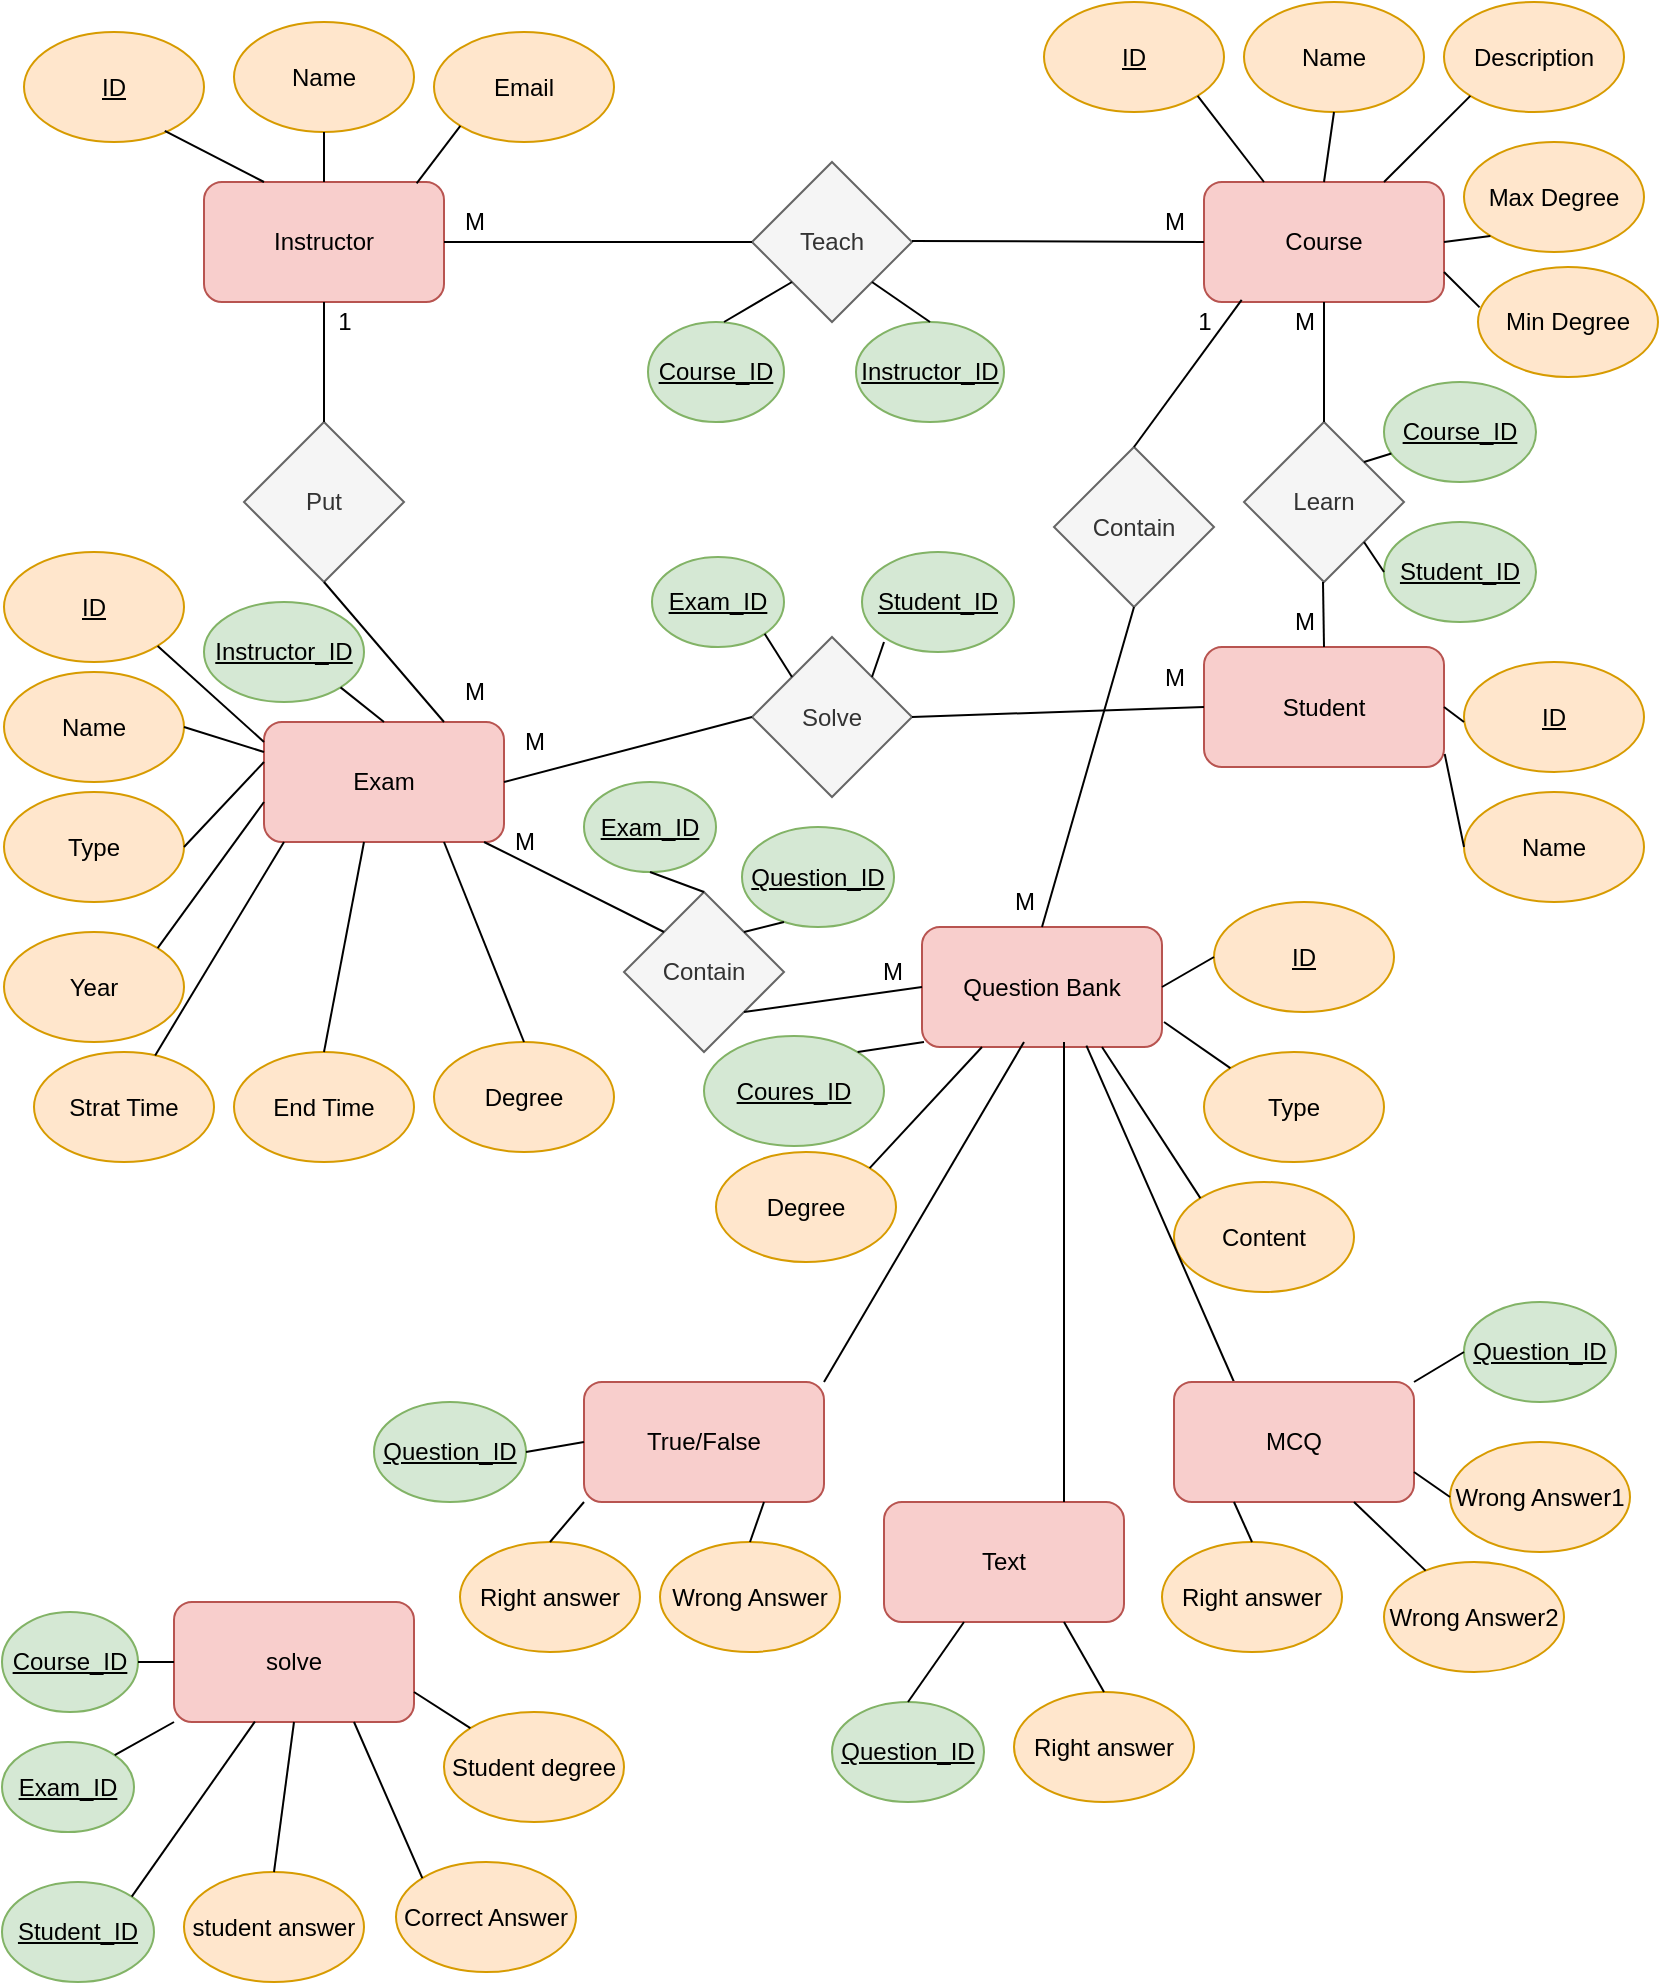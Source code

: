 <mxfile version="21.2.2" type="device">
  <diagram id="eeUPSQGnS4Wb2iKVomvQ" name="Page-1">
    <mxGraphModel dx="1877" dy="483" grid="1" gridSize="10" guides="1" tooltips="1" connect="1" arrows="1" fold="1" page="1" pageScale="1" pageWidth="827" pageHeight="1169" math="0" shadow="0">
      <root>
        <mxCell id="0" />
        <mxCell id="1" parent="0" />
        <mxCell id="kkySRi8QIne8LZKdG0_1-1" value="Question Bank" style="rounded=1;whiteSpace=wrap;html=1;fillColor=#f8cecc;strokeColor=#b85450;" parent="1" vertex="1">
          <mxGeometry x="459" y="502.5" width="120" height="60" as="geometry" />
        </mxCell>
        <mxCell id="kkySRi8QIne8LZKdG0_1-2" value="Course" style="rounded=1;whiteSpace=wrap;html=1;fillColor=#f8cecc;strokeColor=#b85450;" parent="1" vertex="1">
          <mxGeometry x="600" y="130" width="120" height="60" as="geometry" />
        </mxCell>
        <mxCell id="kkySRi8QIne8LZKdG0_1-3" value="Instructor" style="rounded=1;whiteSpace=wrap;html=1;fillColor=#f8cecc;strokeColor=#b85450;" parent="1" vertex="1">
          <mxGeometry x="100" y="130" width="120" height="60" as="geometry" />
        </mxCell>
        <mxCell id="kkySRi8QIne8LZKdG0_1-4" value="Student" style="rounded=1;whiteSpace=wrap;html=1;fillColor=#f8cecc;strokeColor=#b85450;" parent="1" vertex="1">
          <mxGeometry x="600" y="362.5" width="120" height="60" as="geometry" />
        </mxCell>
        <mxCell id="kkySRi8QIne8LZKdG0_1-5" value="Exam" style="rounded=1;whiteSpace=wrap;html=1;fillColor=#f8cecc;strokeColor=#b85450;" parent="1" vertex="1">
          <mxGeometry x="130" y="400" width="120" height="60" as="geometry" />
        </mxCell>
        <mxCell id="kkySRi8QIne8LZKdG0_1-6" value="Teach" style="rhombus;whiteSpace=wrap;html=1;fillColor=#f5f5f5;fontColor=#333333;strokeColor=#666666;" parent="1" vertex="1">
          <mxGeometry x="374" y="120" width="80" height="80" as="geometry" />
        </mxCell>
        <mxCell id="kkySRi8QIne8LZKdG0_1-7" value="Learn" style="rhombus;whiteSpace=wrap;html=1;fillColor=#f5f5f5;fontColor=#333333;strokeColor=#666666;" parent="1" vertex="1">
          <mxGeometry x="620" y="250" width="80" height="80" as="geometry" />
        </mxCell>
        <mxCell id="kkySRi8QIne8LZKdG0_1-8" value="Put" style="rhombus;whiteSpace=wrap;html=1;fillColor=#f5f5f5;fontColor=#333333;strokeColor=#666666;" parent="1" vertex="1">
          <mxGeometry x="120" y="250" width="80" height="80" as="geometry" />
        </mxCell>
        <mxCell id="kkySRi8QIne8LZKdG0_1-9" value="" style="endArrow=none;html=1;rounded=0;entryX=0;entryY=0.5;entryDx=0;entryDy=0;" parent="1" target="kkySRi8QIne8LZKdG0_1-6" edge="1">
          <mxGeometry width="50" height="50" relative="1" as="geometry">
            <mxPoint x="220" y="160" as="sourcePoint" />
            <mxPoint x="270" y="110" as="targetPoint" />
          </mxGeometry>
        </mxCell>
        <mxCell id="kkySRi8QIne8LZKdG0_1-10" value="" style="endArrow=none;html=1;rounded=0;entryX=0;entryY=0.5;entryDx=0;entryDy=0;" parent="1" target="kkySRi8QIne8LZKdG0_1-2" edge="1">
          <mxGeometry width="50" height="50" relative="1" as="geometry">
            <mxPoint x="454" y="159.5" as="sourcePoint" />
            <mxPoint x="570" y="160" as="targetPoint" />
          </mxGeometry>
        </mxCell>
        <mxCell id="kkySRi8QIne8LZKdG0_1-11" value="" style="endArrow=none;html=1;rounded=0;exitX=0.5;exitY=0;exitDx=0;exitDy=0;" parent="1" source="kkySRi8QIne8LZKdG0_1-8" edge="1">
          <mxGeometry width="50" height="50" relative="1" as="geometry">
            <mxPoint x="110" y="240" as="sourcePoint" />
            <mxPoint x="160" y="190" as="targetPoint" />
          </mxGeometry>
        </mxCell>
        <mxCell id="kkySRi8QIne8LZKdG0_1-12" value="" style="endArrow=none;html=1;rounded=0;exitX=0.75;exitY=0;exitDx=0;exitDy=0;entryX=0.5;entryY=1;entryDx=0;entryDy=0;" parent="1" source="kkySRi8QIne8LZKdG0_1-5" target="kkySRi8QIne8LZKdG0_1-8" edge="1">
          <mxGeometry width="50" height="50" relative="1" as="geometry">
            <mxPoint x="159.5" y="380" as="sourcePoint" />
            <mxPoint x="160" y="360" as="targetPoint" />
          </mxGeometry>
        </mxCell>
        <mxCell id="kkySRi8QIne8LZKdG0_1-13" value="Solve" style="rhombus;whiteSpace=wrap;html=1;fillColor=#f5f5f5;fontColor=#333333;strokeColor=#666666;" parent="1" vertex="1">
          <mxGeometry x="374" y="357.5" width="80" height="80" as="geometry" />
        </mxCell>
        <mxCell id="kkySRi8QIne8LZKdG0_1-14" value="" style="endArrow=none;html=1;rounded=0;entryX=0;entryY=0.5;entryDx=0;entryDy=0;exitX=1;exitY=0.5;exitDx=0;exitDy=0;" parent="1" source="kkySRi8QIne8LZKdG0_1-13" target="kkySRi8QIne8LZKdG0_1-4" edge="1">
          <mxGeometry width="50" height="50" relative="1" as="geometry">
            <mxPoint x="460" y="410" as="sourcePoint" />
            <mxPoint x="510" y="360" as="targetPoint" />
          </mxGeometry>
        </mxCell>
        <mxCell id="kkySRi8QIne8LZKdG0_1-15" value="" style="endArrow=none;html=1;rounded=0;exitX=1;exitY=0.5;exitDx=0;exitDy=0;entryX=0;entryY=0.5;entryDx=0;entryDy=0;" parent="1" source="kkySRi8QIne8LZKdG0_1-5" target="kkySRi8QIne8LZKdG0_1-13" edge="1">
          <mxGeometry width="50" height="50" relative="1" as="geometry">
            <mxPoint x="228" y="409.5" as="sourcePoint" />
            <mxPoint x="374" y="410" as="targetPoint" />
          </mxGeometry>
        </mxCell>
        <mxCell id="kkySRi8QIne8LZKdG0_1-16" value="" style="endArrow=none;html=1;rounded=0;" parent="1" source="kkySRi8QIne8LZKdG0_1-7" edge="1">
          <mxGeometry width="50" height="50" relative="1" as="geometry">
            <mxPoint x="610" y="240" as="sourcePoint" />
            <mxPoint x="660" y="190" as="targetPoint" />
          </mxGeometry>
        </mxCell>
        <mxCell id="kkySRi8QIne8LZKdG0_1-17" value="" style="endArrow=none;html=1;rounded=0;exitX=0.5;exitY=0;exitDx=0;exitDy=0;" parent="1" source="kkySRi8QIne8LZKdG0_1-4" edge="1">
          <mxGeometry width="50" height="50" relative="1" as="geometry">
            <mxPoint x="660" y="360" as="sourcePoint" />
            <mxPoint x="659.5" y="330" as="targetPoint" />
          </mxGeometry>
        </mxCell>
        <mxCell id="kkySRi8QIne8LZKdG0_1-18" value="Contain" style="rhombus;whiteSpace=wrap;html=1;fillColor=#f5f5f5;fontColor=#333333;strokeColor=#666666;" parent="1" vertex="1">
          <mxGeometry x="310" y="485" width="80" height="80" as="geometry" />
        </mxCell>
        <mxCell id="kkySRi8QIne8LZKdG0_1-19" value="" style="endArrow=none;html=1;rounded=0;exitX=1;exitY=1;exitDx=0;exitDy=0;entryX=0;entryY=0.5;entryDx=0;entryDy=0;" parent="1" source="kkySRi8QIne8LZKdG0_1-18" target="kkySRi8QIne8LZKdG0_1-1" edge="1">
          <mxGeometry width="50" height="50" relative="1" as="geometry">
            <mxPoint x="310" y="620" as="sourcePoint" />
            <mxPoint x="360" y="570" as="targetPoint" />
          </mxGeometry>
        </mxCell>
        <mxCell id="kkySRi8QIne8LZKdG0_1-20" value="" style="endArrow=none;html=1;rounded=0;exitX=0;exitY=0;exitDx=0;exitDy=0;entryX=0.917;entryY=1;entryDx=0;entryDy=0;entryPerimeter=0;" parent="1" source="kkySRi8QIne8LZKdG0_1-18" target="kkySRi8QIne8LZKdG0_1-5" edge="1">
          <mxGeometry width="50" height="50" relative="1" as="geometry">
            <mxPoint x="290" y="570" as="sourcePoint" />
            <mxPoint x="240" y="450" as="targetPoint" />
          </mxGeometry>
        </mxCell>
        <mxCell id="kkySRi8QIne8LZKdG0_1-23" value="&lt;u&gt;ID&lt;/u&gt;" style="ellipse;whiteSpace=wrap;html=1;fillColor=#ffe6cc;strokeColor=#d79b00;" parent="1" vertex="1">
          <mxGeometry x="605" y="490" width="90" height="55" as="geometry" />
        </mxCell>
        <mxCell id="kkySRi8QIne8LZKdG0_1-25" value="Degree" style="ellipse;whiteSpace=wrap;html=1;fillColor=#ffe6cc;strokeColor=#d79b00;" parent="1" vertex="1">
          <mxGeometry x="356" y="615" width="90" height="55" as="geometry" />
        </mxCell>
        <mxCell id="kkySRi8QIne8LZKdG0_1-26" value="Type" style="ellipse;whiteSpace=wrap;html=1;fillColor=#ffe6cc;strokeColor=#d79b00;" parent="1" vertex="1">
          <mxGeometry x="600" y="565" width="90" height="55" as="geometry" />
        </mxCell>
        <mxCell id="kkySRi8QIne8LZKdG0_1-27" value="Content" style="ellipse;whiteSpace=wrap;html=1;fillColor=#ffe6cc;strokeColor=#d79b00;" parent="1" vertex="1">
          <mxGeometry x="585" y="630" width="90" height="55" as="geometry" />
        </mxCell>
        <mxCell id="kkySRi8QIne8LZKdG0_1-29" value="&lt;u&gt;ID&lt;/u&gt;" style="ellipse;whiteSpace=wrap;html=1;fillColor=#ffe6cc;strokeColor=#d79b00;" parent="1" vertex="1">
          <mxGeometry x="10" y="55" width="90" height="55" as="geometry" />
        </mxCell>
        <mxCell id="kkySRi8QIne8LZKdG0_1-31" value="Name" style="ellipse;whiteSpace=wrap;html=1;fillColor=#ffe6cc;strokeColor=#d79b00;" parent="1" vertex="1">
          <mxGeometry x="115" y="50" width="90" height="55" as="geometry" />
        </mxCell>
        <mxCell id="kkySRi8QIne8LZKdG0_1-32" value="&lt;u&gt;ID&lt;/u&gt;" style="ellipse;whiteSpace=wrap;html=1;fillColor=#ffe6cc;strokeColor=#d79b00;" parent="1" vertex="1">
          <mxGeometry x="520" y="40" width="90" height="55" as="geometry" />
        </mxCell>
        <mxCell id="kkySRi8QIne8LZKdG0_1-33" value="Name" style="ellipse;whiteSpace=wrap;html=1;fillColor=#ffe6cc;strokeColor=#d79b00;" parent="1" vertex="1">
          <mxGeometry x="620" y="40" width="90" height="55" as="geometry" />
        </mxCell>
        <mxCell id="kkySRi8QIne8LZKdG0_1-36" value="Description" style="ellipse;whiteSpace=wrap;html=1;fillColor=#ffe6cc;strokeColor=#d79b00;" parent="1" vertex="1">
          <mxGeometry x="720" y="40" width="90" height="55" as="geometry" />
        </mxCell>
        <mxCell id="kkySRi8QIne8LZKdG0_1-37" value="Max Degree" style="ellipse;whiteSpace=wrap;html=1;fillColor=#ffe6cc;strokeColor=#d79b00;" parent="1" vertex="1">
          <mxGeometry x="730" y="110" width="90" height="55" as="geometry" />
        </mxCell>
        <mxCell id="kkySRi8QIne8LZKdG0_1-38" value="Min Degree" style="ellipse;whiteSpace=wrap;html=1;fillColor=#ffe6cc;strokeColor=#d79b00;" parent="1" vertex="1">
          <mxGeometry x="737" y="172.5" width="90" height="55" as="geometry" />
        </mxCell>
        <mxCell id="kkySRi8QIne8LZKdG0_1-39" value="&lt;u&gt;ID&lt;/u&gt;" style="ellipse;whiteSpace=wrap;html=1;fillColor=#ffe6cc;strokeColor=#d79b00;" parent="1" vertex="1">
          <mxGeometry x="730" y="370" width="90" height="55" as="geometry" />
        </mxCell>
        <mxCell id="kkySRi8QIne8LZKdG0_1-40" value="Name" style="ellipse;whiteSpace=wrap;html=1;fillColor=#ffe6cc;strokeColor=#d79b00;" parent="1" vertex="1">
          <mxGeometry x="730" y="435" width="90" height="55" as="geometry" />
        </mxCell>
        <mxCell id="kkySRi8QIne8LZKdG0_1-41" value="&lt;u&gt;ID&lt;/u&gt;" style="ellipse;whiteSpace=wrap;html=1;fillColor=#ffe6cc;strokeColor=#d79b00;" parent="1" vertex="1">
          <mxGeometry y="315" width="90" height="55" as="geometry" />
        </mxCell>
        <mxCell id="kkySRi8QIne8LZKdG0_1-42" value="Type" style="ellipse;whiteSpace=wrap;html=1;fillColor=#ffe6cc;strokeColor=#d79b00;" parent="1" vertex="1">
          <mxGeometry y="435" width="90" height="55" as="geometry" />
        </mxCell>
        <mxCell id="kkySRi8QIne8LZKdG0_1-43" value="Year" style="ellipse;whiteSpace=wrap;html=1;fillColor=#ffe6cc;strokeColor=#d79b00;" parent="1" vertex="1">
          <mxGeometry y="505" width="90" height="55" as="geometry" />
        </mxCell>
        <mxCell id="kkySRi8QIne8LZKdG0_1-44" value="Strat Time" style="ellipse;whiteSpace=wrap;html=1;fillColor=#ffe6cc;strokeColor=#d79b00;" parent="1" vertex="1">
          <mxGeometry x="15" y="565" width="90" height="55" as="geometry" />
        </mxCell>
        <mxCell id="kkySRi8QIne8LZKdG0_1-45" value="End Time" style="ellipse;whiteSpace=wrap;html=1;fillColor=#ffe6cc;strokeColor=#d79b00;" parent="1" vertex="1">
          <mxGeometry x="115" y="565" width="90" height="55" as="geometry" />
        </mxCell>
        <mxCell id="kkySRi8QIne8LZKdG0_1-46" value="Degree" style="ellipse;whiteSpace=wrap;html=1;fillColor=#ffe6cc;strokeColor=#d79b00;" parent="1" vertex="1">
          <mxGeometry x="215" y="560" width="90" height="55" as="geometry" />
        </mxCell>
        <mxCell id="kkySRi8QIne8LZKdG0_1-47" value="M" style="text;html=1;align=center;verticalAlign=middle;resizable=0;points=[];autosize=1;strokeColor=none;fillColor=none;" parent="1" vertex="1">
          <mxGeometry x="220" y="135" width="30" height="30" as="geometry" />
        </mxCell>
        <mxCell id="kkySRi8QIne8LZKdG0_1-48" value="M" style="text;html=1;align=center;verticalAlign=middle;resizable=0;points=[];autosize=1;strokeColor=none;fillColor=none;" parent="1" vertex="1">
          <mxGeometry x="570" y="135" width="30" height="30" as="geometry" />
        </mxCell>
        <mxCell id="kkySRi8QIne8LZKdG0_1-49" value="&lt;u&gt;Course_ID&lt;/u&gt;" style="ellipse;whiteSpace=wrap;html=1;fillColor=#d5e8d4;strokeColor=#82b366;" parent="1" vertex="1">
          <mxGeometry x="322" y="200" width="68" height="50" as="geometry" />
        </mxCell>
        <mxCell id="kkySRi8QIne8LZKdG0_1-50" value="&lt;u&gt;Instructor_ID&lt;/u&gt;" style="ellipse;whiteSpace=wrap;html=1;fillColor=#d5e8d4;strokeColor=#82b366;" parent="1" vertex="1">
          <mxGeometry x="426" y="200" width="74" height="50" as="geometry" />
        </mxCell>
        <mxCell id="kkySRi8QIne8LZKdG0_1-51" value="1" style="text;html=1;align=center;verticalAlign=middle;resizable=0;points=[];autosize=1;strokeColor=none;fillColor=none;" parent="1" vertex="1">
          <mxGeometry x="155" y="185" width="30" height="30" as="geometry" />
        </mxCell>
        <mxCell id="kkySRi8QIne8LZKdG0_1-52" value="M" style="text;html=1;align=center;verticalAlign=middle;resizable=0;points=[];autosize=1;strokeColor=none;fillColor=none;" parent="1" vertex="1">
          <mxGeometry x="220" y="370" width="30" height="30" as="geometry" />
        </mxCell>
        <mxCell id="kkySRi8QIne8LZKdG0_1-54" value="&lt;u&gt;Instructor_ID&lt;/u&gt;" style="ellipse;whiteSpace=wrap;html=1;fillColor=#d5e8d4;strokeColor=#82b366;" parent="1" vertex="1">
          <mxGeometry x="100" y="340" width="80" height="50" as="geometry" />
        </mxCell>
        <mxCell id="kkySRi8QIne8LZKdG0_1-55" value="M" style="text;html=1;align=center;verticalAlign=middle;resizable=0;points=[];autosize=1;strokeColor=none;fillColor=none;" parent="1" vertex="1">
          <mxGeometry x="245" y="445" width="30" height="30" as="geometry" />
        </mxCell>
        <mxCell id="kkySRi8QIne8LZKdG0_1-56" value="M" style="text;html=1;align=center;verticalAlign=middle;resizable=0;points=[];autosize=1;strokeColor=none;fillColor=none;" parent="1" vertex="1">
          <mxGeometry x="429" y="510" width="30" height="30" as="geometry" />
        </mxCell>
        <mxCell id="kkySRi8QIne8LZKdG0_1-57" value="&lt;u&gt;Question_ID&lt;/u&gt;" style="ellipse;whiteSpace=wrap;html=1;fillColor=#d5e8d4;strokeColor=#82b366;" parent="1" vertex="1">
          <mxGeometry x="369" y="452.5" width="76" height="50" as="geometry" />
        </mxCell>
        <mxCell id="kkySRi8QIne8LZKdG0_1-58" value="&lt;u&gt;Exam_ID&lt;/u&gt;" style="ellipse;whiteSpace=wrap;html=1;fillColor=#d5e8d4;strokeColor=#82b366;" parent="1" vertex="1">
          <mxGeometry x="290" y="430" width="66" height="45" as="geometry" />
        </mxCell>
        <mxCell id="kkySRi8QIne8LZKdG0_1-59" value="M" style="text;html=1;align=center;verticalAlign=middle;resizable=0;points=[];autosize=1;strokeColor=none;fillColor=none;" parent="1" vertex="1">
          <mxGeometry x="250" y="395" width="30" height="30" as="geometry" />
        </mxCell>
        <mxCell id="kkySRi8QIne8LZKdG0_1-60" value="M" style="text;html=1;align=center;verticalAlign=middle;resizable=0;points=[];autosize=1;strokeColor=none;fillColor=none;" parent="1" vertex="1">
          <mxGeometry x="570" y="362.5" width="30" height="30" as="geometry" />
        </mxCell>
        <mxCell id="kkySRi8QIne8LZKdG0_1-61" value="&lt;u&gt;Student_ID&lt;/u&gt;" style="ellipse;whiteSpace=wrap;html=1;fillColor=#d5e8d4;strokeColor=#82b366;" parent="1" vertex="1">
          <mxGeometry x="429" y="315" width="76" height="50" as="geometry" />
        </mxCell>
        <mxCell id="kkySRi8QIne8LZKdG0_1-62" value="&lt;u&gt;Exam_ID&lt;/u&gt;" style="ellipse;whiteSpace=wrap;html=1;fillColor=#d5e8d4;strokeColor=#82b366;" parent="1" vertex="1">
          <mxGeometry x="324" y="317.5" width="66" height="45" as="geometry" />
        </mxCell>
        <mxCell id="kkySRi8QIne8LZKdG0_1-63" value="M" style="text;html=1;align=center;verticalAlign=middle;resizable=0;points=[];autosize=1;strokeColor=none;fillColor=none;" parent="1" vertex="1">
          <mxGeometry x="635" y="185" width="30" height="30" as="geometry" />
        </mxCell>
        <mxCell id="kkySRi8QIne8LZKdG0_1-64" value="M" style="text;html=1;align=center;verticalAlign=middle;resizable=0;points=[];autosize=1;strokeColor=none;fillColor=none;" parent="1" vertex="1">
          <mxGeometry x="635" y="335" width="30" height="30" as="geometry" />
        </mxCell>
        <mxCell id="kkySRi8QIne8LZKdG0_1-66" value="&lt;u&gt;Student_ID&lt;/u&gt;" style="ellipse;whiteSpace=wrap;html=1;fillColor=#d5e8d4;strokeColor=#82b366;" parent="1" vertex="1">
          <mxGeometry x="690" y="300" width="76" height="50" as="geometry" />
        </mxCell>
        <mxCell id="kkySRi8QIne8LZKdG0_1-67" value="&lt;u&gt;Course_ID&lt;/u&gt;" style="ellipse;whiteSpace=wrap;html=1;fillColor=#d5e8d4;strokeColor=#82b366;" parent="1" vertex="1">
          <mxGeometry x="690" y="230" width="76" height="50" as="geometry" />
        </mxCell>
        <mxCell id="kkySRi8QIne8LZKdG0_1-68" value="Contain" style="rhombus;whiteSpace=wrap;html=1;fillColor=#f5f5f5;fontColor=#333333;strokeColor=#666666;" parent="1" vertex="1">
          <mxGeometry x="525" y="262.5" width="80" height="80" as="geometry" />
        </mxCell>
        <mxCell id="kkySRi8QIne8LZKdG0_1-69" value="" style="endArrow=none;html=1;rounded=0;entryX=0.5;entryY=1;entryDx=0;entryDy=0;exitX=0.5;exitY=0;exitDx=0;exitDy=0;" parent="1" source="kkySRi8QIne8LZKdG0_1-1" target="kkySRi8QIne8LZKdG0_1-68" edge="1">
          <mxGeometry width="50" height="50" relative="1" as="geometry">
            <mxPoint x="500" y="480" as="sourcePoint" />
            <mxPoint x="570" y="450" as="targetPoint" />
          </mxGeometry>
        </mxCell>
        <mxCell id="kkySRi8QIne8LZKdG0_1-70" value="" style="endArrow=none;html=1;rounded=0;exitX=0.5;exitY=0;exitDx=0;exitDy=0;entryX=0.157;entryY=0.983;entryDx=0;entryDy=0;entryPerimeter=0;" parent="1" source="kkySRi8QIne8LZKdG0_1-68" target="kkySRi8QIne8LZKdG0_1-2" edge="1">
          <mxGeometry width="50" height="50" relative="1" as="geometry">
            <mxPoint x="570" y="250" as="sourcePoint" />
            <mxPoint x="620" y="200" as="targetPoint" />
          </mxGeometry>
        </mxCell>
        <mxCell id="kkySRi8QIne8LZKdG0_1-72" value="1" style="text;html=1;align=center;verticalAlign=middle;resizable=0;points=[];autosize=1;strokeColor=none;fillColor=none;" parent="1" vertex="1">
          <mxGeometry x="585" y="185" width="30" height="30" as="geometry" />
        </mxCell>
        <mxCell id="kkySRi8QIne8LZKdG0_1-73" value="M" style="text;html=1;align=center;verticalAlign=middle;resizable=0;points=[];autosize=1;strokeColor=none;fillColor=none;" parent="1" vertex="1">
          <mxGeometry x="495" y="475" width="30" height="30" as="geometry" />
        </mxCell>
        <mxCell id="kkySRi8QIne8LZKdG0_1-74" value="&lt;u&gt;Coures_ID&lt;/u&gt;" style="ellipse;whiteSpace=wrap;html=1;fillColor=#d5e8d4;strokeColor=#82b366;" parent="1" vertex="1">
          <mxGeometry x="350" y="557" width="90" height="55" as="geometry" />
        </mxCell>
        <mxCell id="kkySRi8QIne8LZKdG0_1-76" value="" style="endArrow=none;html=1;rounded=0;exitX=0.25;exitY=0;exitDx=0;exitDy=0;entryX=1;entryY=1;entryDx=0;entryDy=0;" parent="1" source="kkySRi8QIne8LZKdG0_1-2" target="kkySRi8QIne8LZKdG0_1-32" edge="1">
          <mxGeometry width="50" height="50" relative="1" as="geometry">
            <mxPoint x="530" y="150" as="sourcePoint" />
            <mxPoint x="580" y="100" as="targetPoint" />
          </mxGeometry>
        </mxCell>
        <mxCell id="kkySRi8QIne8LZKdG0_1-77" value="" style="endArrow=none;html=1;rounded=0;entryX=0.5;entryY=1;entryDx=0;entryDy=0;exitX=0.5;exitY=0;exitDx=0;exitDy=0;" parent="1" source="kkySRi8QIne8LZKdG0_1-2" target="kkySRi8QIne8LZKdG0_1-33" edge="1">
          <mxGeometry width="50" height="50" relative="1" as="geometry">
            <mxPoint x="640" y="140" as="sourcePoint" />
            <mxPoint x="607" y="97" as="targetPoint" />
          </mxGeometry>
        </mxCell>
        <mxCell id="kkySRi8QIne8LZKdG0_1-78" value="" style="endArrow=none;html=1;rounded=0;exitX=0;exitY=1;exitDx=0;exitDy=0;entryX=0.75;entryY=0;entryDx=0;entryDy=0;" parent="1" source="kkySRi8QIne8LZKdG0_1-36" target="kkySRi8QIne8LZKdG0_1-2" edge="1">
          <mxGeometry width="50" height="50" relative="1" as="geometry">
            <mxPoint x="650" y="150" as="sourcePoint" />
            <mxPoint x="617" y="107" as="targetPoint" />
          </mxGeometry>
        </mxCell>
        <mxCell id="kkySRi8QIne8LZKdG0_1-79" value="" style="endArrow=none;html=1;rounded=0;exitX=0;exitY=1;exitDx=0;exitDy=0;entryX=1;entryY=0.5;entryDx=0;entryDy=0;" parent="1" source="kkySRi8QIne8LZKdG0_1-37" target="kkySRi8QIne8LZKdG0_1-2" edge="1">
          <mxGeometry width="50" height="50" relative="1" as="geometry">
            <mxPoint x="660" y="160" as="sourcePoint" />
            <mxPoint x="627" y="117" as="targetPoint" />
          </mxGeometry>
        </mxCell>
        <mxCell id="kkySRi8QIne8LZKdG0_1-80" value="" style="endArrow=none;html=1;rounded=0;exitX=1;exitY=0.75;exitDx=0;exitDy=0;entryX=0.009;entryY=0.367;entryDx=0;entryDy=0;entryPerimeter=0;" parent="1" source="kkySRi8QIne8LZKdG0_1-2" target="kkySRi8QIne8LZKdG0_1-38" edge="1">
          <mxGeometry width="50" height="50" relative="1" as="geometry">
            <mxPoint x="670" y="170" as="sourcePoint" />
            <mxPoint x="637" y="127" as="targetPoint" />
          </mxGeometry>
        </mxCell>
        <mxCell id="kkySRi8QIne8LZKdG0_1-81" value="" style="endArrow=none;html=1;rounded=0;exitX=1;exitY=0;exitDx=0;exitDy=0;" parent="1" source="kkySRi8QIne8LZKdG0_1-7" target="kkySRi8QIne8LZKdG0_1-67" edge="1">
          <mxGeometry width="50" height="50" relative="1" as="geometry">
            <mxPoint x="650" y="320" as="sourcePoint" />
            <mxPoint x="700" y="270" as="targetPoint" />
          </mxGeometry>
        </mxCell>
        <mxCell id="kkySRi8QIne8LZKdG0_1-82" value="" style="endArrow=none;html=1;rounded=0;exitX=0;exitY=0.5;exitDx=0;exitDy=0;" parent="1" source="kkySRi8QIne8LZKdG0_1-66" edge="1">
          <mxGeometry width="50" height="50" relative="1" as="geometry">
            <mxPoint x="630" y="360" as="sourcePoint" />
            <mxPoint x="680" y="310" as="targetPoint" />
          </mxGeometry>
        </mxCell>
        <mxCell id="kkySRi8QIne8LZKdG0_1-83" value="" style="endArrow=none;html=1;rounded=0;exitX=1;exitY=0.5;exitDx=0;exitDy=0;" parent="1" source="kkySRi8QIne8LZKdG0_1-4" edge="1">
          <mxGeometry width="50" height="50" relative="1" as="geometry">
            <mxPoint x="720" y="420" as="sourcePoint" />
            <mxPoint x="730" y="400" as="targetPoint" />
          </mxGeometry>
        </mxCell>
        <mxCell id="kkySRi8QIne8LZKdG0_1-84" value="" style="endArrow=none;html=1;rounded=0;exitX=0;exitY=0.5;exitDx=0;exitDy=0;entryX=1.003;entryY=0.892;entryDx=0;entryDy=0;entryPerimeter=0;" parent="1" source="kkySRi8QIne8LZKdG0_1-40" target="kkySRi8QIne8LZKdG0_1-4" edge="1">
          <mxGeometry width="50" height="50" relative="1" as="geometry">
            <mxPoint x="670" y="480" as="sourcePoint" />
            <mxPoint x="720" y="430" as="targetPoint" />
          </mxGeometry>
        </mxCell>
        <mxCell id="kkySRi8QIne8LZKdG0_1-85" value="" style="endArrow=none;html=1;rounded=0;exitX=1;exitY=0.5;exitDx=0;exitDy=0;entryX=0;entryY=0.5;entryDx=0;entryDy=0;" parent="1" source="kkySRi8QIne8LZKdG0_1-1" target="kkySRi8QIne8LZKdG0_1-23" edge="1">
          <mxGeometry width="50" height="50" relative="1" as="geometry">
            <mxPoint x="560" y="570" as="sourcePoint" />
            <mxPoint x="610" y="520" as="targetPoint" />
          </mxGeometry>
        </mxCell>
        <mxCell id="kkySRi8QIne8LZKdG0_1-86" value="" style="endArrow=none;html=1;rounded=0;exitX=0;exitY=0;exitDx=0;exitDy=0;" parent="1" source="kkySRi8QIne8LZKdG0_1-26" edge="1">
          <mxGeometry width="50" height="50" relative="1" as="geometry">
            <mxPoint x="530" y="600" as="sourcePoint" />
            <mxPoint x="580" y="550" as="targetPoint" />
          </mxGeometry>
        </mxCell>
        <mxCell id="kkySRi8QIne8LZKdG0_1-87" value="" style="endArrow=none;html=1;rounded=0;exitX=0;exitY=0;exitDx=0;exitDy=0;entryX=0.75;entryY=1;entryDx=0;entryDy=0;" parent="1" source="kkySRi8QIne8LZKdG0_1-27" target="kkySRi8QIne8LZKdG0_1-1" edge="1">
          <mxGeometry width="50" height="50" relative="1" as="geometry">
            <mxPoint x="520" y="610" as="sourcePoint" />
            <mxPoint x="550" y="570" as="targetPoint" />
          </mxGeometry>
        </mxCell>
        <mxCell id="kkySRi8QIne8LZKdG0_1-88" value="" style="endArrow=none;html=1;rounded=0;entryX=0.685;entryY=0.988;entryDx=0;entryDy=0;exitX=0.25;exitY=0;exitDx=0;exitDy=0;entryPerimeter=0;" parent="1" source="M-YUMPjIYdoPp0YfRwuf-3" target="kkySRi8QIne8LZKdG0_1-1" edge="1">
          <mxGeometry width="50" height="50" relative="1" as="geometry">
            <mxPoint x="534" y="640" as="sourcePoint" />
            <mxPoint x="540" y="560" as="targetPoint" />
          </mxGeometry>
        </mxCell>
        <mxCell id="kkySRi8QIne8LZKdG0_1-89" value="" style="endArrow=none;html=1;rounded=0;exitX=1;exitY=0;exitDx=0;exitDy=0;entryX=0.25;entryY=1;entryDx=0;entryDy=0;" parent="1" source="kkySRi8QIne8LZKdG0_1-25" target="kkySRi8QIne8LZKdG0_1-1" edge="1">
          <mxGeometry width="50" height="50" relative="1" as="geometry">
            <mxPoint x="450" y="610" as="sourcePoint" />
            <mxPoint x="500" y="560" as="targetPoint" />
          </mxGeometry>
        </mxCell>
        <mxCell id="kkySRi8QIne8LZKdG0_1-90" value="" style="endArrow=none;html=1;rounded=0;exitX=1;exitY=0;exitDx=0;exitDy=0;" parent="1" source="kkySRi8QIne8LZKdG0_1-74" edge="1">
          <mxGeometry width="50" height="50" relative="1" as="geometry">
            <mxPoint x="410" y="610" as="sourcePoint" />
            <mxPoint x="460" y="560" as="targetPoint" />
          </mxGeometry>
        </mxCell>
        <mxCell id="kkySRi8QIne8LZKdG0_1-91" value="" style="endArrow=none;html=1;rounded=0;exitX=1;exitY=0;exitDx=0;exitDy=0;" parent="1" source="kkySRi8QIne8LZKdG0_1-18" edge="1">
          <mxGeometry width="50" height="50" relative="1" as="geometry">
            <mxPoint x="340" y="550" as="sourcePoint" />
            <mxPoint x="390" y="500" as="targetPoint" />
          </mxGeometry>
        </mxCell>
        <mxCell id="kkySRi8QIne8LZKdG0_1-92" value="" style="endArrow=none;html=1;rounded=0;exitX=0.5;exitY=0;exitDx=0;exitDy=0;entryX=0.5;entryY=1;entryDx=0;entryDy=0;" parent="1" source="kkySRi8QIne8LZKdG0_1-18" target="kkySRi8QIne8LZKdG0_1-58" edge="1">
          <mxGeometry width="50" height="50" relative="1" as="geometry">
            <mxPoint x="350" y="470" as="sourcePoint" />
            <mxPoint x="400" y="420" as="targetPoint" />
          </mxGeometry>
        </mxCell>
        <mxCell id="kkySRi8QIne8LZKdG0_1-93" value="" style="endArrow=none;html=1;rounded=0;exitX=0.5;exitY=0;exitDx=0;exitDy=0;" parent="1" source="kkySRi8QIne8LZKdG0_1-46" edge="1">
          <mxGeometry width="50" height="50" relative="1" as="geometry">
            <mxPoint x="170" y="510" as="sourcePoint" />
            <mxPoint x="220" y="460" as="targetPoint" />
          </mxGeometry>
        </mxCell>
        <mxCell id="kkySRi8QIne8LZKdG0_1-94" value="" style="endArrow=none;html=1;rounded=0;exitX=0.5;exitY=0;exitDx=0;exitDy=0;" parent="1" source="kkySRi8QIne8LZKdG0_1-45" edge="1">
          <mxGeometry width="50" height="50" relative="1" as="geometry">
            <mxPoint x="130" y="510" as="sourcePoint" />
            <mxPoint x="180" y="460" as="targetPoint" />
          </mxGeometry>
        </mxCell>
        <mxCell id="kkySRi8QIne8LZKdG0_1-95" value="" style="endArrow=none;html=1;rounded=0;" parent="1" source="kkySRi8QIne8LZKdG0_1-44" edge="1">
          <mxGeometry width="50" height="50" relative="1" as="geometry">
            <mxPoint x="90" y="510" as="sourcePoint" />
            <mxPoint x="140" y="460" as="targetPoint" />
          </mxGeometry>
        </mxCell>
        <mxCell id="kkySRi8QIne8LZKdG0_1-96" value="" style="endArrow=none;html=1;rounded=0;exitX=1;exitY=0;exitDx=0;exitDy=0;" parent="1" source="kkySRi8QIne8LZKdG0_1-43" edge="1">
          <mxGeometry width="50" height="50" relative="1" as="geometry">
            <mxPoint x="80" y="490" as="sourcePoint" />
            <mxPoint x="130" y="440" as="targetPoint" />
          </mxGeometry>
        </mxCell>
        <mxCell id="kkySRi8QIne8LZKdG0_1-97" value="" style="endArrow=none;html=1;rounded=0;exitX=1;exitY=0.5;exitDx=0;exitDy=0;" parent="1" source="kkySRi8QIne8LZKdG0_1-42" edge="1">
          <mxGeometry width="50" height="50" relative="1" as="geometry">
            <mxPoint x="80" y="470" as="sourcePoint" />
            <mxPoint x="130" y="420" as="targetPoint" />
          </mxGeometry>
        </mxCell>
        <mxCell id="kkySRi8QIne8LZKdG0_1-98" value="" style="endArrow=none;html=1;rounded=0;exitX=1;exitY=1;exitDx=0;exitDy=0;" parent="1" source="kkySRi8QIne8LZKdG0_1-41" edge="1">
          <mxGeometry width="50" height="50" relative="1" as="geometry">
            <mxPoint x="80" y="460" as="sourcePoint" />
            <mxPoint x="130" y="410" as="targetPoint" />
          </mxGeometry>
        </mxCell>
        <mxCell id="kkySRi8QIne8LZKdG0_1-99" value="" style="endArrow=none;html=1;rounded=0;entryX=1;entryY=1;entryDx=0;entryDy=0;exitX=0.5;exitY=0;exitDx=0;exitDy=0;" parent="1" source="kkySRi8QIne8LZKdG0_1-5" target="kkySRi8QIne8LZKdG0_1-54" edge="1">
          <mxGeometry width="50" height="50" relative="1" as="geometry">
            <mxPoint x="130" y="430" as="sourcePoint" />
            <mxPoint x="180" y="380" as="targetPoint" />
          </mxGeometry>
        </mxCell>
        <mxCell id="kkySRi8QIne8LZKdG0_1-100" value="" style="endArrow=none;html=1;rounded=0;exitX=0.5;exitY=0;exitDx=0;exitDy=0;entryX=0.5;entryY=1;entryDx=0;entryDy=0;" parent="1" source="kkySRi8QIne8LZKdG0_1-3" target="kkySRi8QIne8LZKdG0_1-31" edge="1">
          <mxGeometry width="50" height="50" relative="1" as="geometry">
            <mxPoint x="140" y="150" as="sourcePoint" />
            <mxPoint x="190" y="100" as="targetPoint" />
          </mxGeometry>
        </mxCell>
        <mxCell id="kkySRi8QIne8LZKdG0_1-101" value="" style="endArrow=none;html=1;rounded=0;exitX=0.25;exitY=0;exitDx=0;exitDy=0;entryX=0.782;entryY=0.898;entryDx=0;entryDy=0;entryPerimeter=0;" parent="1" source="kkySRi8QIne8LZKdG0_1-3" target="kkySRi8QIne8LZKdG0_1-29" edge="1">
          <mxGeometry width="50" height="50" relative="1" as="geometry">
            <mxPoint x="40" y="150" as="sourcePoint" />
            <mxPoint x="90" y="100" as="targetPoint" />
          </mxGeometry>
        </mxCell>
        <mxCell id="kkySRi8QIne8LZKdG0_1-102" value="" style="endArrow=none;html=1;rounded=0;exitX=0.559;exitY=0;exitDx=0;exitDy=0;exitPerimeter=0;entryX=0;entryY=1;entryDx=0;entryDy=0;" parent="1" source="kkySRi8QIne8LZKdG0_1-49" target="kkySRi8QIne8LZKdG0_1-6" edge="1">
          <mxGeometry width="50" height="50" relative="1" as="geometry">
            <mxPoint x="340" y="230" as="sourcePoint" />
            <mxPoint x="390" y="180" as="targetPoint" />
          </mxGeometry>
        </mxCell>
        <mxCell id="kkySRi8QIne8LZKdG0_1-103" value="" style="endArrow=none;html=1;rounded=0;exitX=0.5;exitY=0;exitDx=0;exitDy=0;entryX=1;entryY=1;entryDx=0;entryDy=0;" parent="1" source="kkySRi8QIne8LZKdG0_1-50" target="kkySRi8QIne8LZKdG0_1-6" edge="1">
          <mxGeometry width="50" height="50" relative="1" as="geometry">
            <mxPoint x="400" y="230" as="sourcePoint" />
            <mxPoint x="450" y="180" as="targetPoint" />
          </mxGeometry>
        </mxCell>
        <mxCell id="kkySRi8QIne8LZKdG0_1-104" value="" style="endArrow=none;html=1;rounded=0;exitX=1;exitY=0;exitDx=0;exitDy=0;" parent="1" source="kkySRi8QIne8LZKdG0_1-13" edge="1">
          <mxGeometry width="50" height="50" relative="1" as="geometry">
            <mxPoint x="400" y="390" as="sourcePoint" />
            <mxPoint x="440" y="360" as="targetPoint" />
          </mxGeometry>
        </mxCell>
        <mxCell id="kkySRi8QIne8LZKdG0_1-105" value="" style="endArrow=none;html=1;rounded=0;exitX=0;exitY=0;exitDx=0;exitDy=0;entryX=1;entryY=1;entryDx=0;entryDy=0;" parent="1" source="kkySRi8QIne8LZKdG0_1-13" target="kkySRi8QIne8LZKdG0_1-62" edge="1">
          <mxGeometry width="50" height="50" relative="1" as="geometry">
            <mxPoint x="260" y="340" as="sourcePoint" />
            <mxPoint x="380" y="340" as="targetPoint" />
          </mxGeometry>
        </mxCell>
        <mxCell id="L344_sld_UzKIZVO7bmH-2" value="Email" style="ellipse;whiteSpace=wrap;html=1;fillColor=#ffe6cc;strokeColor=#d79b00;" parent="1" vertex="1">
          <mxGeometry x="215" y="55" width="90" height="55" as="geometry" />
        </mxCell>
        <mxCell id="L344_sld_UzKIZVO7bmH-4" value="" style="endArrow=none;html=1;rounded=0;exitX=0.886;exitY=0.011;exitDx=0;exitDy=0;exitPerimeter=0;entryX=0;entryY=1;entryDx=0;entryDy=0;" parent="1" source="kkySRi8QIne8LZKdG0_1-3" target="L344_sld_UzKIZVO7bmH-2" edge="1">
          <mxGeometry width="50" height="50" relative="1" as="geometry">
            <mxPoint x="200" y="160" as="sourcePoint" />
            <mxPoint x="250" y="110" as="targetPoint" />
          </mxGeometry>
        </mxCell>
        <mxCell id="M-YUMPjIYdoPp0YfRwuf-1" value="Name" style="ellipse;whiteSpace=wrap;html=1;fillColor=#ffe6cc;strokeColor=#d79b00;" vertex="1" parent="1">
          <mxGeometry y="375" width="90" height="55" as="geometry" />
        </mxCell>
        <mxCell id="M-YUMPjIYdoPp0YfRwuf-2" value="" style="endArrow=none;html=1;rounded=0;exitX=1;exitY=0.5;exitDx=0;exitDy=0;entryX=0;entryY=0.25;entryDx=0;entryDy=0;" edge="1" parent="1" source="M-YUMPjIYdoPp0YfRwuf-1" target="kkySRi8QIne8LZKdG0_1-5">
          <mxGeometry width="50" height="50" relative="1" as="geometry">
            <mxPoint x="100" y="460" as="sourcePoint" />
            <mxPoint x="150" y="410" as="targetPoint" />
          </mxGeometry>
        </mxCell>
        <mxCell id="M-YUMPjIYdoPp0YfRwuf-3" value="MCQ" style="rounded=1;whiteSpace=wrap;html=1;fillColor=#f8cecc;strokeColor=#b85450;" vertex="1" parent="1">
          <mxGeometry x="585" y="730" width="120" height="60" as="geometry" />
        </mxCell>
        <mxCell id="M-YUMPjIYdoPp0YfRwuf-4" value="Text" style="rounded=1;whiteSpace=wrap;html=1;fillColor=#f8cecc;strokeColor=#b85450;" vertex="1" parent="1">
          <mxGeometry x="440" y="790" width="120" height="60" as="geometry" />
        </mxCell>
        <mxCell id="M-YUMPjIYdoPp0YfRwuf-5" value="True/False" style="rounded=1;whiteSpace=wrap;html=1;fillColor=#f8cecc;strokeColor=#b85450;" vertex="1" parent="1">
          <mxGeometry x="290" y="730" width="120" height="60" as="geometry" />
        </mxCell>
        <mxCell id="M-YUMPjIYdoPp0YfRwuf-6" value="" style="endArrow=none;html=1;rounded=0;exitX=0.75;exitY=0;exitDx=0;exitDy=0;" edge="1" parent="1" source="M-YUMPjIYdoPp0YfRwuf-4">
          <mxGeometry width="50" height="50" relative="1" as="geometry">
            <mxPoint x="480" y="610" as="sourcePoint" />
            <mxPoint x="530" y="560" as="targetPoint" />
          </mxGeometry>
        </mxCell>
        <mxCell id="M-YUMPjIYdoPp0YfRwuf-7" value="" style="endArrow=none;html=1;rounded=0;exitX=1;exitY=0;exitDx=0;exitDy=0;entryX=0.425;entryY=0.958;entryDx=0;entryDy=0;entryPerimeter=0;" edge="1" parent="1" source="M-YUMPjIYdoPp0YfRwuf-5" target="kkySRi8QIne8LZKdG0_1-1">
          <mxGeometry width="50" height="50" relative="1" as="geometry">
            <mxPoint x="470" y="620" as="sourcePoint" />
            <mxPoint x="520" y="570" as="targetPoint" />
          </mxGeometry>
        </mxCell>
        <mxCell id="M-YUMPjIYdoPp0YfRwuf-8" value="&lt;u&gt;Question_ID&lt;/u&gt;" style="ellipse;whiteSpace=wrap;html=1;fillColor=#d5e8d4;strokeColor=#82b366;" vertex="1" parent="1">
          <mxGeometry x="185" y="740" width="76" height="50" as="geometry" />
        </mxCell>
        <mxCell id="M-YUMPjIYdoPp0YfRwuf-9" value="&lt;u&gt;Question_ID&lt;/u&gt;" style="ellipse;whiteSpace=wrap;html=1;fillColor=#d5e8d4;strokeColor=#82b366;" vertex="1" parent="1">
          <mxGeometry x="414" y="890" width="76" height="50" as="geometry" />
        </mxCell>
        <mxCell id="M-YUMPjIYdoPp0YfRwuf-10" value="&lt;u&gt;Question_ID&lt;/u&gt;" style="ellipse;whiteSpace=wrap;html=1;fillColor=#d5e8d4;strokeColor=#82b366;" vertex="1" parent="1">
          <mxGeometry x="730" y="690" width="76" height="50" as="geometry" />
        </mxCell>
        <mxCell id="M-YUMPjIYdoPp0YfRwuf-11" value="Right answer" style="ellipse;whiteSpace=wrap;html=1;fillColor=#ffe6cc;strokeColor=#d79b00;" vertex="1" parent="1">
          <mxGeometry x="228" y="810" width="90" height="55" as="geometry" />
        </mxCell>
        <mxCell id="M-YUMPjIYdoPp0YfRwuf-12" value="Wrong Answer" style="ellipse;whiteSpace=wrap;html=1;fillColor=#ffe6cc;strokeColor=#d79b00;" vertex="1" parent="1">
          <mxGeometry x="328" y="810" width="90" height="55" as="geometry" />
        </mxCell>
        <mxCell id="M-YUMPjIYdoPp0YfRwuf-13" value="Right answer" style="ellipse;whiteSpace=wrap;html=1;fillColor=#ffe6cc;strokeColor=#d79b00;" vertex="1" parent="1">
          <mxGeometry x="505" y="885" width="90" height="55" as="geometry" />
        </mxCell>
        <mxCell id="M-YUMPjIYdoPp0YfRwuf-14" value="Right answer" style="ellipse;whiteSpace=wrap;html=1;fillColor=#ffe6cc;strokeColor=#d79b00;" vertex="1" parent="1">
          <mxGeometry x="579" y="810" width="90" height="55" as="geometry" />
        </mxCell>
        <mxCell id="M-YUMPjIYdoPp0YfRwuf-15" value="Wrong Answer1" style="ellipse;whiteSpace=wrap;html=1;fillColor=#ffe6cc;strokeColor=#d79b00;" vertex="1" parent="1">
          <mxGeometry x="723" y="760" width="90" height="55" as="geometry" />
        </mxCell>
        <mxCell id="M-YUMPjIYdoPp0YfRwuf-16" value="Wrong Answer2" style="ellipse;whiteSpace=wrap;html=1;fillColor=#ffe6cc;strokeColor=#d79b00;" vertex="1" parent="1">
          <mxGeometry x="690" y="820" width="90" height="55" as="geometry" />
        </mxCell>
        <mxCell id="M-YUMPjIYdoPp0YfRwuf-17" value="" style="endArrow=none;html=1;rounded=0;exitX=0.5;exitY=0;exitDx=0;exitDy=0;" edge="1" parent="1" source="M-YUMPjIYdoPp0YfRwuf-9">
          <mxGeometry width="50" height="50" relative="1" as="geometry">
            <mxPoint x="430" y="900" as="sourcePoint" />
            <mxPoint x="480" y="850" as="targetPoint" />
          </mxGeometry>
        </mxCell>
        <mxCell id="M-YUMPjIYdoPp0YfRwuf-18" value="" style="endArrow=none;html=1;rounded=0;exitX=0.5;exitY=0;exitDx=0;exitDy=0;entryX=0.75;entryY=1;entryDx=0;entryDy=0;" edge="1" parent="1" source="M-YUMPjIYdoPp0YfRwuf-13" target="M-YUMPjIYdoPp0YfRwuf-4">
          <mxGeometry width="50" height="50" relative="1" as="geometry">
            <mxPoint x="462" y="900" as="sourcePoint" />
            <mxPoint x="490" y="860" as="targetPoint" />
          </mxGeometry>
        </mxCell>
        <mxCell id="M-YUMPjIYdoPp0YfRwuf-19" value="" style="endArrow=none;html=1;rounded=0;entryX=0.25;entryY=1;entryDx=0;entryDy=0;exitX=0.5;exitY=0;exitDx=0;exitDy=0;" edge="1" parent="1" source="M-YUMPjIYdoPp0YfRwuf-14" target="M-YUMPjIYdoPp0YfRwuf-3">
          <mxGeometry width="50" height="50" relative="1" as="geometry">
            <mxPoint x="560" y="860" as="sourcePoint" />
            <mxPoint x="490" y="860" as="targetPoint" />
          </mxGeometry>
        </mxCell>
        <mxCell id="M-YUMPjIYdoPp0YfRwuf-20" value="" style="endArrow=none;html=1;rounded=0;entryX=0.75;entryY=1;entryDx=0;entryDy=0;" edge="1" parent="1" source="M-YUMPjIYdoPp0YfRwuf-16" target="M-YUMPjIYdoPp0YfRwuf-3">
          <mxGeometry width="50" height="50" relative="1" as="geometry">
            <mxPoint x="634" y="820" as="sourcePoint" />
            <mxPoint x="625" y="800" as="targetPoint" />
          </mxGeometry>
        </mxCell>
        <mxCell id="M-YUMPjIYdoPp0YfRwuf-21" value="" style="endArrow=none;html=1;rounded=0;entryX=1;entryY=0.75;entryDx=0;entryDy=0;exitX=0;exitY=0.5;exitDx=0;exitDy=0;" edge="1" parent="1" source="M-YUMPjIYdoPp0YfRwuf-15" target="M-YUMPjIYdoPp0YfRwuf-3">
          <mxGeometry width="50" height="50" relative="1" as="geometry">
            <mxPoint x="717" y="832" as="sourcePoint" />
            <mxPoint x="685" y="800" as="targetPoint" />
          </mxGeometry>
        </mxCell>
        <mxCell id="M-YUMPjIYdoPp0YfRwuf-22" value="" style="endArrow=none;html=1;rounded=0;entryX=1;entryY=0;entryDx=0;entryDy=0;exitX=0;exitY=0.5;exitDx=0;exitDy=0;" edge="1" parent="1" source="M-YUMPjIYdoPp0YfRwuf-10" target="M-YUMPjIYdoPp0YfRwuf-3">
          <mxGeometry width="50" height="50" relative="1" as="geometry">
            <mxPoint x="733" y="798" as="sourcePoint" />
            <mxPoint x="715" y="785" as="targetPoint" />
          </mxGeometry>
        </mxCell>
        <mxCell id="M-YUMPjIYdoPp0YfRwuf-23" value="" style="endArrow=none;html=1;rounded=0;exitX=1;exitY=0.5;exitDx=0;exitDy=0;entryX=0;entryY=0.5;entryDx=0;entryDy=0;" edge="1" parent="1" source="M-YUMPjIYdoPp0YfRwuf-8" target="M-YUMPjIYdoPp0YfRwuf-5">
          <mxGeometry width="50" height="50" relative="1" as="geometry">
            <mxPoint x="240" y="810" as="sourcePoint" />
            <mxPoint x="290" y="760" as="targetPoint" />
          </mxGeometry>
        </mxCell>
        <mxCell id="M-YUMPjIYdoPp0YfRwuf-24" value="" style="endArrow=none;html=1;rounded=0;exitX=0.5;exitY=0;exitDx=0;exitDy=0;entryX=0;entryY=1;entryDx=0;entryDy=0;" edge="1" parent="1" source="M-YUMPjIYdoPp0YfRwuf-11" target="M-YUMPjIYdoPp0YfRwuf-5">
          <mxGeometry width="50" height="50" relative="1" as="geometry">
            <mxPoint x="271" y="775" as="sourcePoint" />
            <mxPoint x="300" y="770" as="targetPoint" />
          </mxGeometry>
        </mxCell>
        <mxCell id="M-YUMPjIYdoPp0YfRwuf-25" value="" style="endArrow=none;html=1;rounded=0;exitX=0.5;exitY=0;exitDx=0;exitDy=0;entryX=0.75;entryY=1;entryDx=0;entryDy=0;" edge="1" parent="1" source="M-YUMPjIYdoPp0YfRwuf-12" target="M-YUMPjIYdoPp0YfRwuf-5">
          <mxGeometry width="50" height="50" relative="1" as="geometry">
            <mxPoint x="283" y="820" as="sourcePoint" />
            <mxPoint x="300" y="800" as="targetPoint" />
          </mxGeometry>
        </mxCell>
        <mxCell id="M-YUMPjIYdoPp0YfRwuf-26" value="solve" style="rounded=1;whiteSpace=wrap;html=1;fillColor=#f8cecc;strokeColor=#b85450;" vertex="1" parent="1">
          <mxGeometry x="85" y="840" width="120" height="60" as="geometry" />
        </mxCell>
        <mxCell id="M-YUMPjIYdoPp0YfRwuf-27" value="&lt;u&gt;Course_ID&lt;/u&gt;" style="ellipse;whiteSpace=wrap;html=1;fillColor=#d5e8d4;strokeColor=#82b366;" vertex="1" parent="1">
          <mxGeometry x="-1" y="845" width="68" height="50" as="geometry" />
        </mxCell>
        <mxCell id="M-YUMPjIYdoPp0YfRwuf-28" value="&lt;u&gt;Student_ID&lt;/u&gt;" style="ellipse;whiteSpace=wrap;html=1;fillColor=#d5e8d4;strokeColor=#82b366;" vertex="1" parent="1">
          <mxGeometry x="-1" y="980" width="76" height="50" as="geometry" />
        </mxCell>
        <mxCell id="M-YUMPjIYdoPp0YfRwuf-29" value="&lt;u&gt;Exam_ID&lt;/u&gt;" style="ellipse;whiteSpace=wrap;html=1;fillColor=#d5e8d4;strokeColor=#82b366;" vertex="1" parent="1">
          <mxGeometry x="-1" y="910" width="66" height="45" as="geometry" />
        </mxCell>
        <mxCell id="M-YUMPjIYdoPp0YfRwuf-30" value="student answer" style="ellipse;whiteSpace=wrap;html=1;fillColor=#ffe6cc;strokeColor=#d79b00;" vertex="1" parent="1">
          <mxGeometry x="90" y="975" width="90" height="55" as="geometry" />
        </mxCell>
        <mxCell id="M-YUMPjIYdoPp0YfRwuf-31" value="Student degree" style="ellipse;whiteSpace=wrap;html=1;fillColor=#ffe6cc;strokeColor=#d79b00;" vertex="1" parent="1">
          <mxGeometry x="220" y="895" width="90" height="55" as="geometry" />
        </mxCell>
        <mxCell id="M-YUMPjIYdoPp0YfRwuf-32" value="Correct Answer" style="ellipse;whiteSpace=wrap;html=1;fillColor=#ffe6cc;strokeColor=#d79b00;" vertex="1" parent="1">
          <mxGeometry x="196" y="970" width="90" height="55" as="geometry" />
        </mxCell>
        <mxCell id="M-YUMPjIYdoPp0YfRwuf-33" value="" style="endArrow=none;html=1;rounded=0;exitX=0.5;exitY=0;exitDx=0;exitDy=0;entryX=0.5;entryY=1;entryDx=0;entryDy=0;" edge="1" parent="1" source="M-YUMPjIYdoPp0YfRwuf-30" target="M-YUMPjIYdoPp0YfRwuf-26">
          <mxGeometry width="50" height="50" relative="1" as="geometry">
            <mxPoint x="100" y="950" as="sourcePoint" />
            <mxPoint x="150" y="900" as="targetPoint" />
          </mxGeometry>
        </mxCell>
        <mxCell id="M-YUMPjIYdoPp0YfRwuf-34" value="" style="endArrow=none;html=1;rounded=0;exitX=0;exitY=0;exitDx=0;exitDy=0;entryX=0.75;entryY=1;entryDx=0;entryDy=0;" edge="1" parent="1" source="M-YUMPjIYdoPp0YfRwuf-32" target="M-YUMPjIYdoPp0YfRwuf-26">
          <mxGeometry width="50" height="50" relative="1" as="geometry">
            <mxPoint x="145" y="985" as="sourcePoint" />
            <mxPoint x="155" y="910" as="targetPoint" />
          </mxGeometry>
        </mxCell>
        <mxCell id="M-YUMPjIYdoPp0YfRwuf-35" value="" style="endArrow=none;html=1;rounded=0;exitX=0;exitY=0;exitDx=0;exitDy=0;entryX=1;entryY=0.75;entryDx=0;entryDy=0;" edge="1" parent="1" source="M-YUMPjIYdoPp0YfRwuf-31" target="M-YUMPjIYdoPp0YfRwuf-26">
          <mxGeometry width="50" height="50" relative="1" as="geometry">
            <mxPoint x="219" y="988" as="sourcePoint" />
            <mxPoint x="185" y="910" as="targetPoint" />
          </mxGeometry>
        </mxCell>
        <mxCell id="M-YUMPjIYdoPp0YfRwuf-36" value="" style="endArrow=none;html=1;rounded=0;exitX=1;exitY=0;exitDx=0;exitDy=0;entryX=0.337;entryY=0.997;entryDx=0;entryDy=0;entryPerimeter=0;" edge="1" parent="1" source="M-YUMPjIYdoPp0YfRwuf-28" target="M-YUMPjIYdoPp0YfRwuf-26">
          <mxGeometry width="50" height="50" relative="1" as="geometry">
            <mxPoint x="145" y="985" as="sourcePoint" />
            <mxPoint x="155" y="910" as="targetPoint" />
          </mxGeometry>
        </mxCell>
        <mxCell id="M-YUMPjIYdoPp0YfRwuf-37" value="" style="endArrow=none;html=1;rounded=0;exitX=1;exitY=0;exitDx=0;exitDy=0;entryX=0;entryY=1;entryDx=0;entryDy=0;" edge="1" parent="1" source="M-YUMPjIYdoPp0YfRwuf-29" target="M-YUMPjIYdoPp0YfRwuf-26">
          <mxGeometry width="50" height="50" relative="1" as="geometry">
            <mxPoint x="155" y="995" as="sourcePoint" />
            <mxPoint x="165" y="920" as="targetPoint" />
          </mxGeometry>
        </mxCell>
        <mxCell id="M-YUMPjIYdoPp0YfRwuf-38" value="" style="endArrow=none;html=1;rounded=0;exitX=1;exitY=0.5;exitDx=0;exitDy=0;entryX=0;entryY=0.5;entryDx=0;entryDy=0;" edge="1" parent="1" source="M-YUMPjIYdoPp0YfRwuf-27" target="M-YUMPjIYdoPp0YfRwuf-26">
          <mxGeometry width="50" height="50" relative="1" as="geometry">
            <mxPoint x="66" y="927" as="sourcePoint" />
            <mxPoint x="95" y="910" as="targetPoint" />
          </mxGeometry>
        </mxCell>
      </root>
    </mxGraphModel>
  </diagram>
</mxfile>

